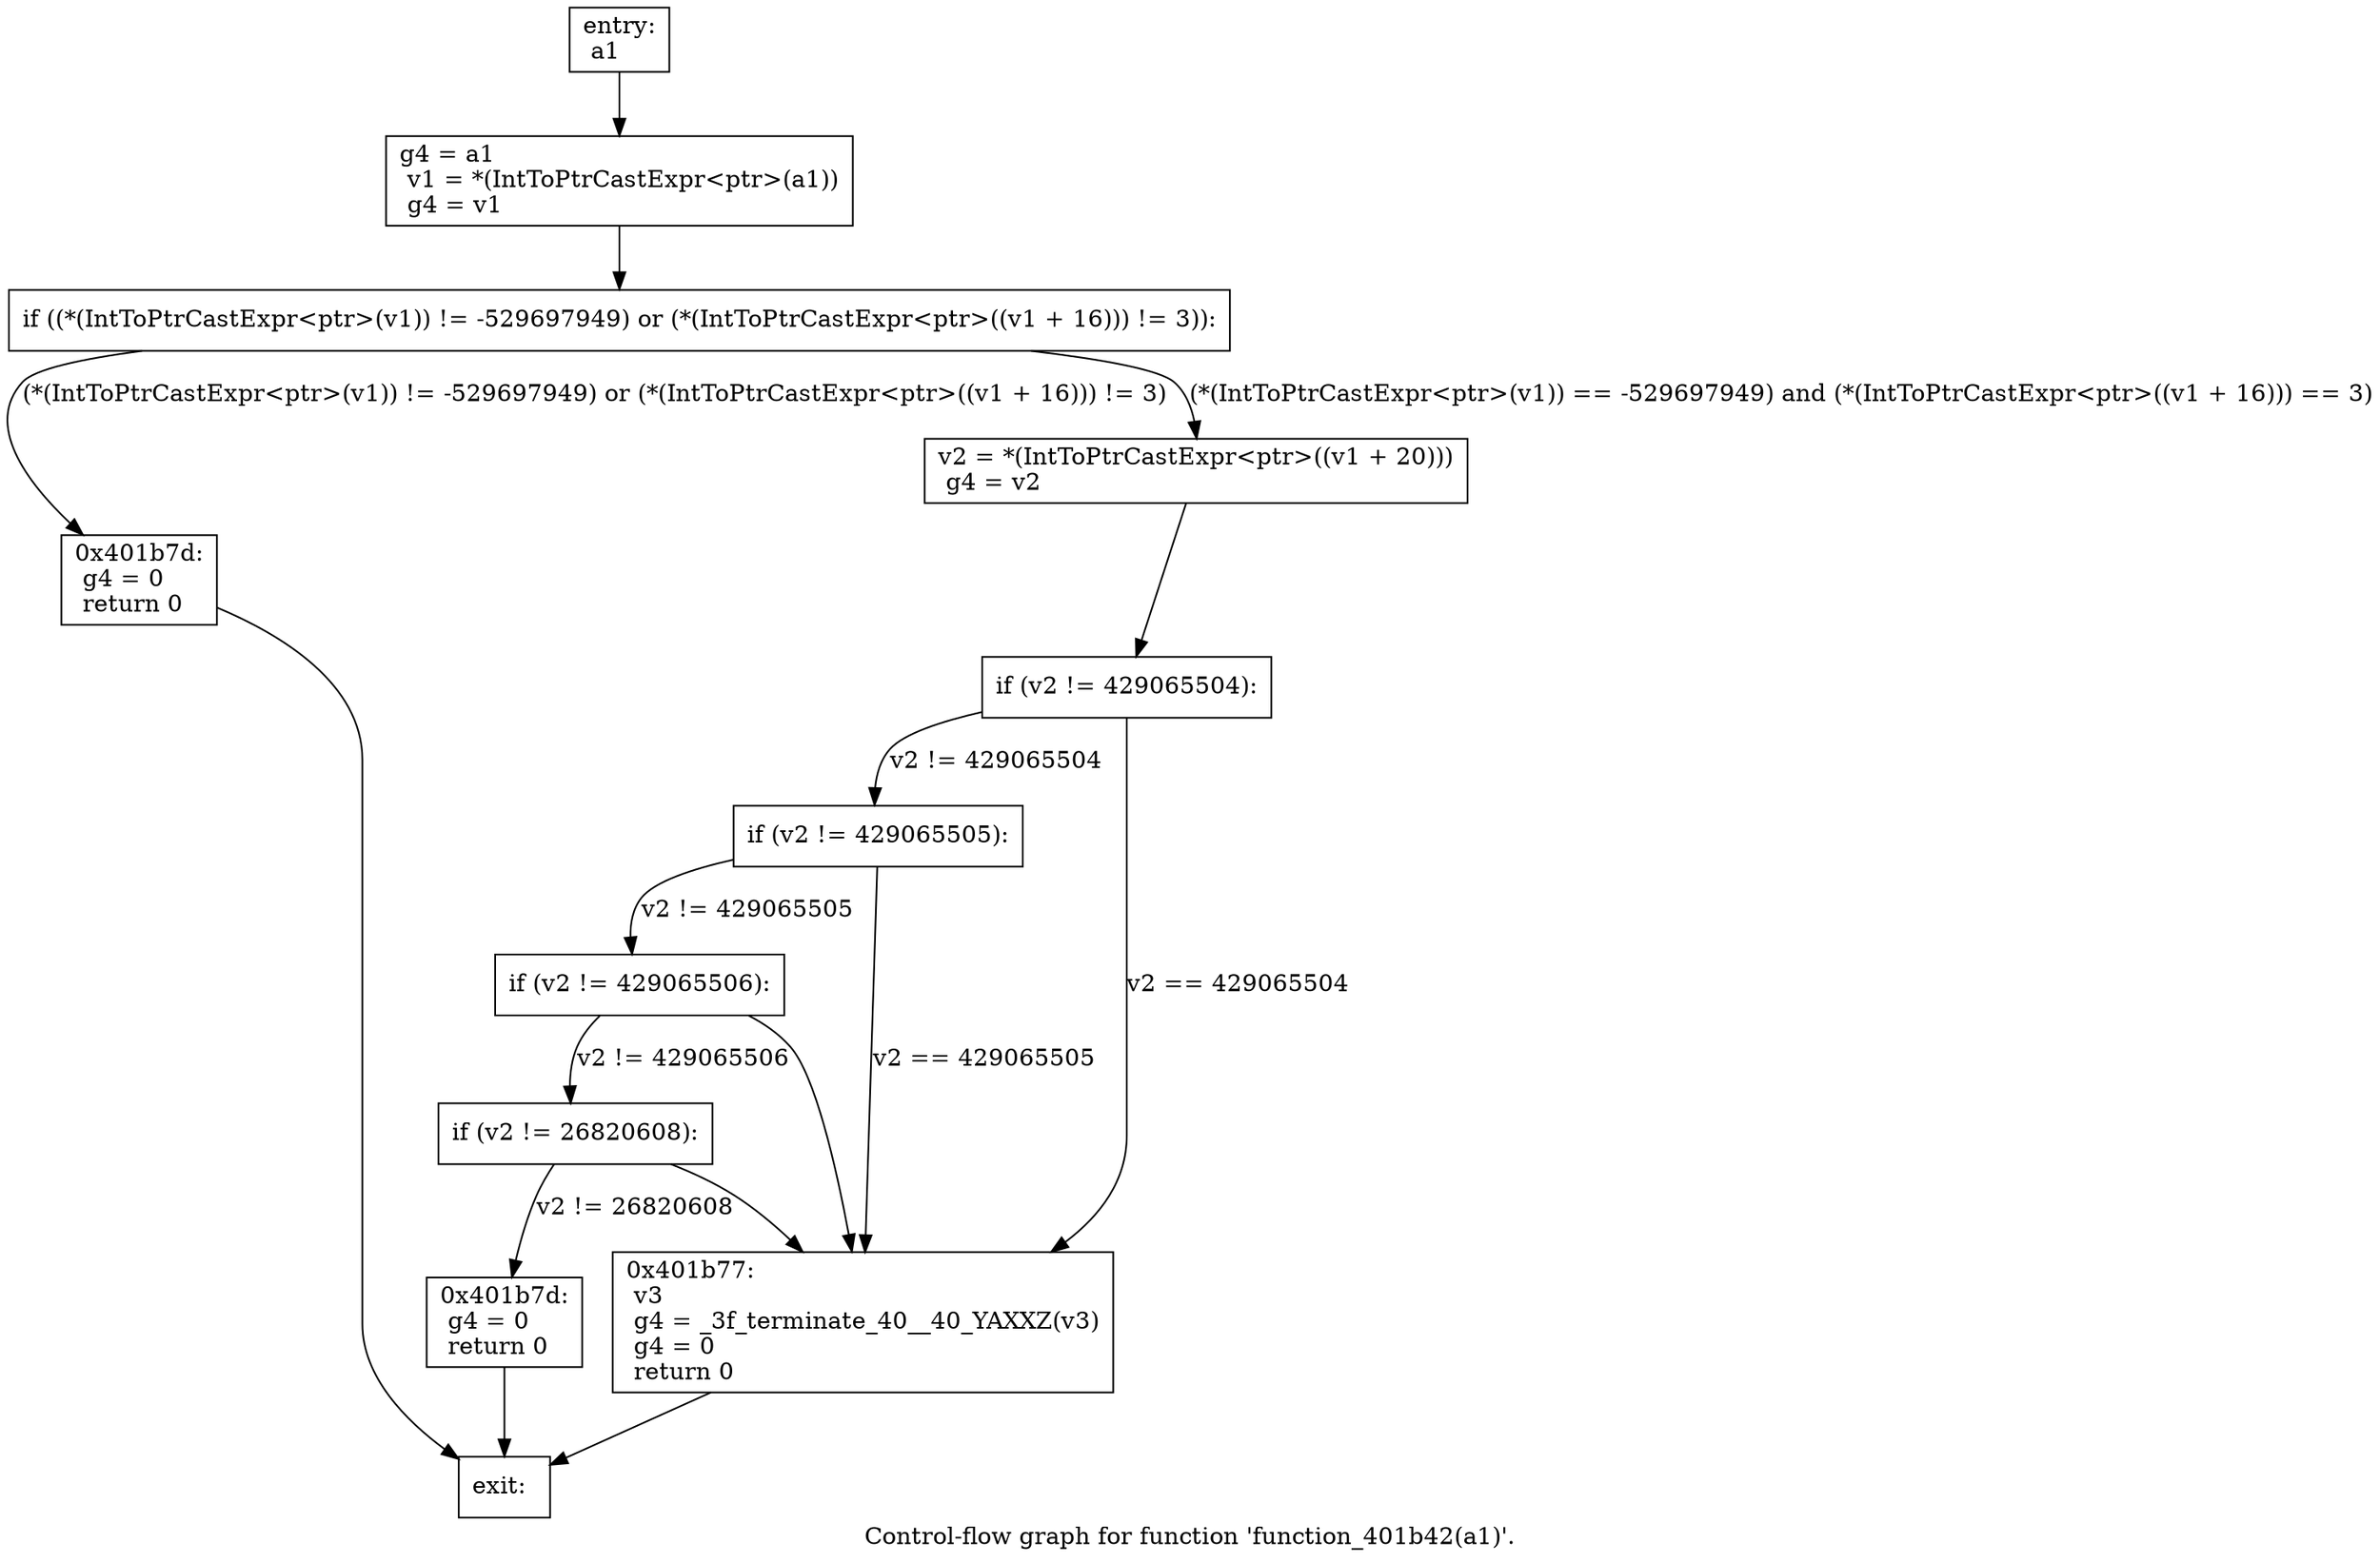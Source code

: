 digraph "Control-flow graph for function 'function_401b42(a1)'." {
  label="Control-flow graph for function 'function_401b42(a1)'.";
  node [shape=record];

  Node000001D420AC7E60 [label="{entry:\l  a1\l}"];
  Node000001D420AC7E60 -> Node000001D420AC7B50;
  Node000001D420AC7B50 [label="{  g4 = a1\l  v1 = *(IntToPtrCastExpr\<ptr\>(a1))\l  g4 = v1\l}"];
  Node000001D420AC7B50 -> Node000001D420AC7DF0;
  Node000001D420AC7DF0 [label="{  if ((*(IntToPtrCastExpr\<ptr\>(v1)) != -529697949) or (*(IntToPtrCastExpr\<ptr\>((v1 + 16))) != 3)):\l}"];
  Node000001D420AC7DF0 -> Node000001D420AC98A0 [label="(*(IntToPtrCastExpr\<ptr\>(v1)) != -529697949) or (*(IntToPtrCastExpr\<ptr\>((v1 + 16))) != 3)"];
  Node000001D420AC7DF0 -> Node000001D420AC8250 [label="(*(IntToPtrCastExpr\<ptr\>(v1)) == -529697949) and (*(IntToPtrCastExpr\<ptr\>((v1 + 16))) == 3)"];
  Node000001D420AC98A0 [label="{0x401b7d:\l  g4 = 0\l  return 0\l}"];
  Node000001D420AC98A0 -> Node000001D420AC7AE0;
  Node000001D420AC8250 [label="{  v2 = *(IntToPtrCastExpr\<ptr\>((v1 + 20)))\l  g4 = v2\l}"];
  Node000001D420AC8250 -> Node000001D420ACAB70;
  Node000001D420AC7AE0 [label="{exit:\l}"];
  Node000001D420ACAB70 [label="{  if (v2 != 429065504):\l}"];
  Node000001D420ACAB70 -> Node000001D420ACA390 [label="v2 != 429065504"];
  Node000001D420ACAB70 -> Node000001D420ACA940 [label="v2 == 429065504"];
  Node000001D420ACA390 [label="{  if (v2 != 429065505):\l}"];
  Node000001D420ACA390 -> Node000001D420AC9E50 [label="v2 != 429065505"];
  Node000001D420ACA390 -> Node000001D420ACA940 [label="v2 == 429065505"];
  Node000001D420ACA940 [label="{0x401b77:\l  v3\l  g4 = _3f_terminate_40__40_YAXXZ(v3)\l  g4 = 0\l  return 0\l}"];
  Node000001D420ACA940 -> Node000001D420AC7AE0;
  Node000001D420AC9E50 [label="{  if (v2 != 429065506):\l}"];
  Node000001D420AC9E50 -> Node000001D420ACAA20 [label="v2 != 429065506"];
  Node000001D420AC9E50 -> Node000001D420ACA940;
  Node000001D420ACAA20 [label="{  if (v2 != 26820608):\l}"];
  Node000001D420ACAA20 -> Node000001D420ACA5C0 [label="v2 != 26820608"];
  Node000001D420ACAA20 -> Node000001D420ACA940;
  Node000001D420ACA5C0 [label="{0x401b7d:\l  g4 = 0\l  return 0\l}"];
  Node000001D420ACA5C0 -> Node000001D420AC7AE0;

}
